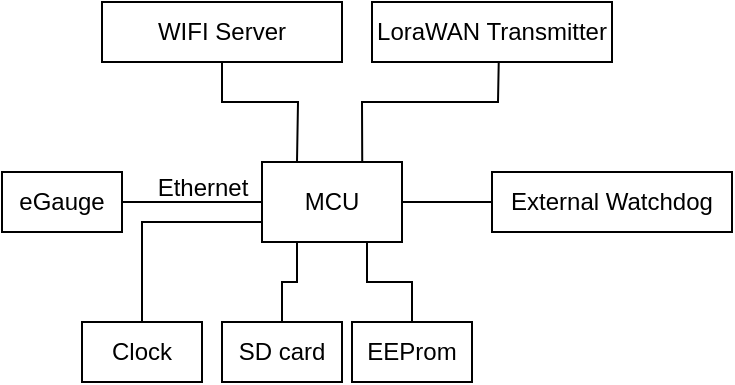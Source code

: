 <mxfile version="27.0.3">
  <diagram name="Page-1" id="smCWLD2nIn-B-GSyi-T_">
    <mxGraphModel dx="826" dy="455" grid="1" gridSize="10" guides="1" tooltips="1" connect="1" arrows="1" fold="1" page="1" pageScale="1" pageWidth="850" pageHeight="1100" math="0" shadow="0">
      <root>
        <mxCell id="0" />
        <mxCell id="1" parent="0" />
        <mxCell id="1HnHN6m32Zniobp0EvtW-16" style="edgeStyle=orthogonalEdgeStyle;rounded=0;orthogonalLoop=1;jettySize=auto;html=1;exitX=0.25;exitY=1;exitDx=0;exitDy=0;entryX=0.5;entryY=0;entryDx=0;entryDy=0;endArrow=none;startFill=0;" edge="1" parent="1" source="1HnHN6m32Zniobp0EvtW-2" target="1HnHN6m32Zniobp0EvtW-11">
          <mxGeometry relative="1" as="geometry" />
        </mxCell>
        <mxCell id="1HnHN6m32Zniobp0EvtW-17" style="edgeStyle=orthogonalEdgeStyle;rounded=0;orthogonalLoop=1;jettySize=auto;html=1;exitX=0.75;exitY=1;exitDx=0;exitDy=0;entryX=0.5;entryY=0;entryDx=0;entryDy=0;endArrow=none;startFill=0;" edge="1" parent="1" source="1HnHN6m32Zniobp0EvtW-2" target="1HnHN6m32Zniobp0EvtW-12">
          <mxGeometry relative="1" as="geometry" />
        </mxCell>
        <mxCell id="1HnHN6m32Zniobp0EvtW-2" value="MCU" style="rounded=0;whiteSpace=wrap;html=1;" vertex="1" parent="1">
          <mxGeometry x="250" y="230" width="70" height="40" as="geometry" />
        </mxCell>
        <mxCell id="1HnHN6m32Zniobp0EvtW-3" value="WIFI Server" style="rounded=0;whiteSpace=wrap;html=1;" vertex="1" parent="1">
          <mxGeometry x="170" y="150" width="120" height="30" as="geometry" />
        </mxCell>
        <mxCell id="1HnHN6m32Zniobp0EvtW-5" value="" style="endArrow=none;html=1;rounded=0;entryX=0.5;entryY=1;entryDx=0;entryDy=0;exitX=0.25;exitY=0;exitDx=0;exitDy=0;startFill=0;" edge="1" parent="1" source="1HnHN6m32Zniobp0EvtW-2" target="1HnHN6m32Zniobp0EvtW-3">
          <mxGeometry width="50" height="50" relative="1" as="geometry">
            <mxPoint x="180" y="280" as="sourcePoint" />
            <mxPoint x="230" y="230" as="targetPoint" />
            <Array as="points">
              <mxPoint x="268" y="200" />
              <mxPoint x="230" y="200" />
            </Array>
          </mxGeometry>
        </mxCell>
        <mxCell id="1HnHN6m32Zniobp0EvtW-6" value="External Watchdog" style="rounded=0;whiteSpace=wrap;html=1;" vertex="1" parent="1">
          <mxGeometry x="365" y="235" width="120" height="30" as="geometry" />
        </mxCell>
        <mxCell id="1HnHN6m32Zniobp0EvtW-7" value="" style="endArrow=none;html=1;rounded=0;exitX=1;exitY=0.5;exitDx=0;exitDy=0;startFill=0;" edge="1" parent="1" source="1HnHN6m32Zniobp0EvtW-2" target="1HnHN6m32Zniobp0EvtW-6">
          <mxGeometry width="50" height="50" relative="1" as="geometry">
            <mxPoint x="370" y="380" as="sourcePoint" />
            <mxPoint x="420" y="330" as="targetPoint" />
          </mxGeometry>
        </mxCell>
        <mxCell id="1HnHN6m32Zniobp0EvtW-8" value="eGauge" style="rounded=0;whiteSpace=wrap;html=1;" vertex="1" parent="1">
          <mxGeometry x="120" y="235" width="60" height="30" as="geometry" />
        </mxCell>
        <mxCell id="1HnHN6m32Zniobp0EvtW-9" value="" style="endArrow=none;html=1;rounded=0;exitX=1;exitY=0.5;exitDx=0;exitDy=0;entryX=0;entryY=0.5;entryDx=0;entryDy=0;startFill=0;" edge="1" parent="1" source="1HnHN6m32Zniobp0EvtW-8" target="1HnHN6m32Zniobp0EvtW-2">
          <mxGeometry width="50" height="50" relative="1" as="geometry">
            <mxPoint x="250" y="350" as="sourcePoint" />
            <mxPoint x="300" y="300" as="targetPoint" />
          </mxGeometry>
        </mxCell>
        <mxCell id="1HnHN6m32Zniobp0EvtW-10" value="Ethernet" style="text;html=1;align=center;verticalAlign=middle;resizable=0;points=[];autosize=1;strokeColor=none;fillColor=none;" vertex="1" parent="1">
          <mxGeometry x="185" y="228" width="70" height="30" as="geometry" />
        </mxCell>
        <mxCell id="1HnHN6m32Zniobp0EvtW-11" value="SD card" style="rounded=0;whiteSpace=wrap;html=1;" vertex="1" parent="1">
          <mxGeometry x="230" y="310" width="60" height="30" as="geometry" />
        </mxCell>
        <mxCell id="1HnHN6m32Zniobp0EvtW-12" value="EEProm" style="rounded=0;whiteSpace=wrap;html=1;" vertex="1" parent="1">
          <mxGeometry x="295" y="310" width="60" height="30" as="geometry" />
        </mxCell>
        <mxCell id="1HnHN6m32Zniobp0EvtW-13" value="LoraWAN Transmitter" style="rounded=0;whiteSpace=wrap;html=1;" vertex="1" parent="1">
          <mxGeometry x="305" y="150" width="120" height="30" as="geometry" />
        </mxCell>
        <mxCell id="1HnHN6m32Zniobp0EvtW-14" value="" style="endArrow=none;html=1;rounded=0;exitX=0.716;exitY=-0.005;exitDx=0;exitDy=0;entryX=0.528;entryY=1.014;entryDx=0;entryDy=0;entryPerimeter=0;exitPerimeter=0;" edge="1" parent="1" source="1HnHN6m32Zniobp0EvtW-2" target="1HnHN6m32Zniobp0EvtW-13">
          <mxGeometry width="50" height="50" relative="1" as="geometry">
            <mxPoint x="510" y="200" as="sourcePoint" />
            <mxPoint x="560" y="150" as="targetPoint" />
            <Array as="points">
              <mxPoint x="300" y="200" />
              <mxPoint x="368" y="200" />
            </Array>
          </mxGeometry>
        </mxCell>
        <mxCell id="1HnHN6m32Zniobp0EvtW-19" style="edgeStyle=orthogonalEdgeStyle;rounded=0;orthogonalLoop=1;jettySize=auto;html=1;exitX=0.5;exitY=0;exitDx=0;exitDy=0;entryX=0;entryY=0.75;entryDx=0;entryDy=0;endArrow=none;startFill=0;" edge="1" parent="1" source="1HnHN6m32Zniobp0EvtW-18" target="1HnHN6m32Zniobp0EvtW-2">
          <mxGeometry relative="1" as="geometry" />
        </mxCell>
        <mxCell id="1HnHN6m32Zniobp0EvtW-18" value="Clock" style="rounded=0;whiteSpace=wrap;html=1;" vertex="1" parent="1">
          <mxGeometry x="160" y="310" width="60" height="30" as="geometry" />
        </mxCell>
      </root>
    </mxGraphModel>
  </diagram>
</mxfile>
